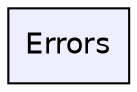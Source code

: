 digraph "Errors" {
  compound=true
  node [ fontsize="14", fontname="Helvetica"];
  edge [ labelfontsize="14", labelfontname="Helvetica"];
  dir_4020448b8a9774fe313e3e549f4b41b6 [shape=box, label="Errors", style="filled", fillcolor="#eeeeff", pencolor="black", URL="dir_4020448b8a9774fe313e3e549f4b41b6.html"];
}

